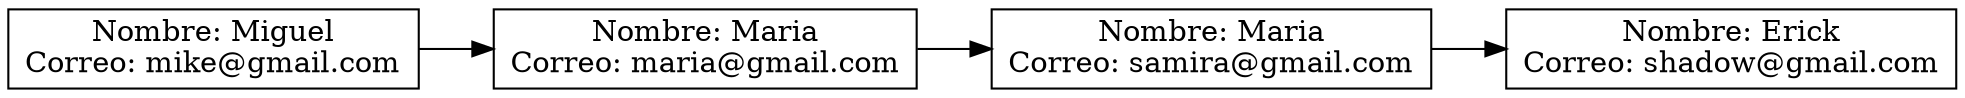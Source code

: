 digraph G {
node [shape=record];
rankdir=LR;
node0 [label="{Nombre: Miguel\nCorreo: mike@gmail.com}"];
node0 -> node1;
node1 [label="{Nombre: Maria\nCorreo: maria@gmail.com}"];
node1 -> node2;
node2 [label="{Nombre: Maria\nCorreo: samira@gmail.com}"];
node2 -> node3;
node3 [label="{Nombre: Erick\nCorreo: shadow@gmail.com}"];
}
